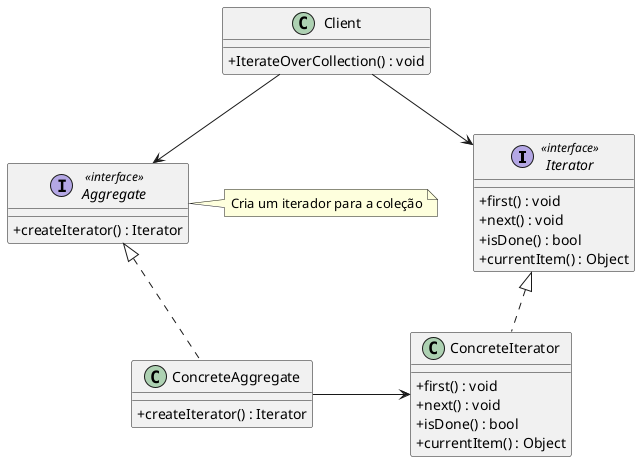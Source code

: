 @startuml Iterator
    skinparam classAttributeIconSize 0

    interface Iterator <<interface>> {
        +first() : void
        +next() : void
        +isDone() : bool
        +currentItem() : Object
    }

    class ConcreteIterator {
        +first() : void
        +next() : void
        +isDone() : bool
        +currentItem() : Object
    }

    interface Aggregate <<interface>> {
        +createIterator() : Iterator
    }

    class ConcreteAggregate {
        +createIterator() : Iterator
    }

    class Client {
        +IterateOverCollection() : void
    }

    Iterator <|.. ConcreteIterator
    Aggregate <|.. ConcreteAggregate
    ' Aggregate ..> Iterator : creates
    ConcreteAggregate -> ConcreteIterator

    Client --> Aggregate
    Client --> Iterator
    note right of Aggregate : Cria um iterador para a coleção
@enduml
